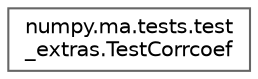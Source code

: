 digraph "Graphical Class Hierarchy"
{
 // LATEX_PDF_SIZE
  bgcolor="transparent";
  edge [fontname=Helvetica,fontsize=10,labelfontname=Helvetica,labelfontsize=10];
  node [fontname=Helvetica,fontsize=10,shape=box,height=0.2,width=0.4];
  rankdir="LR";
  Node0 [id="Node000000",label="numpy.ma.tests.test\l_extras.TestCorrcoef",height=0.2,width=0.4,color="grey40", fillcolor="white", style="filled",URL="$d9/d06/classnumpy_1_1ma_1_1tests_1_1test__extras_1_1TestCorrcoef.html",tooltip=" "];
}
